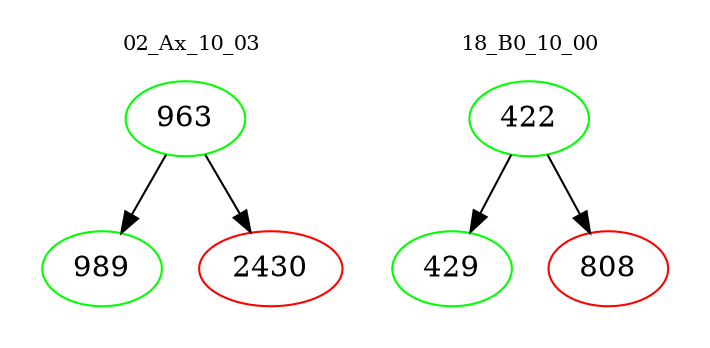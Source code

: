 digraph{
subgraph cluster_0 {
color = white
label = "02_Ax_10_03";
fontsize=10;
T0_963 [label="963", color="green"]
T0_963 -> T0_989 [color="black"]
T0_989 [label="989", color="green"]
T0_963 -> T0_2430 [color="black"]
T0_2430 [label="2430", color="red"]
}
subgraph cluster_1 {
color = white
label = "18_B0_10_00";
fontsize=10;
T1_422 [label="422", color="green"]
T1_422 -> T1_429 [color="black"]
T1_429 [label="429", color="green"]
T1_422 -> T1_808 [color="black"]
T1_808 [label="808", color="red"]
}
}
